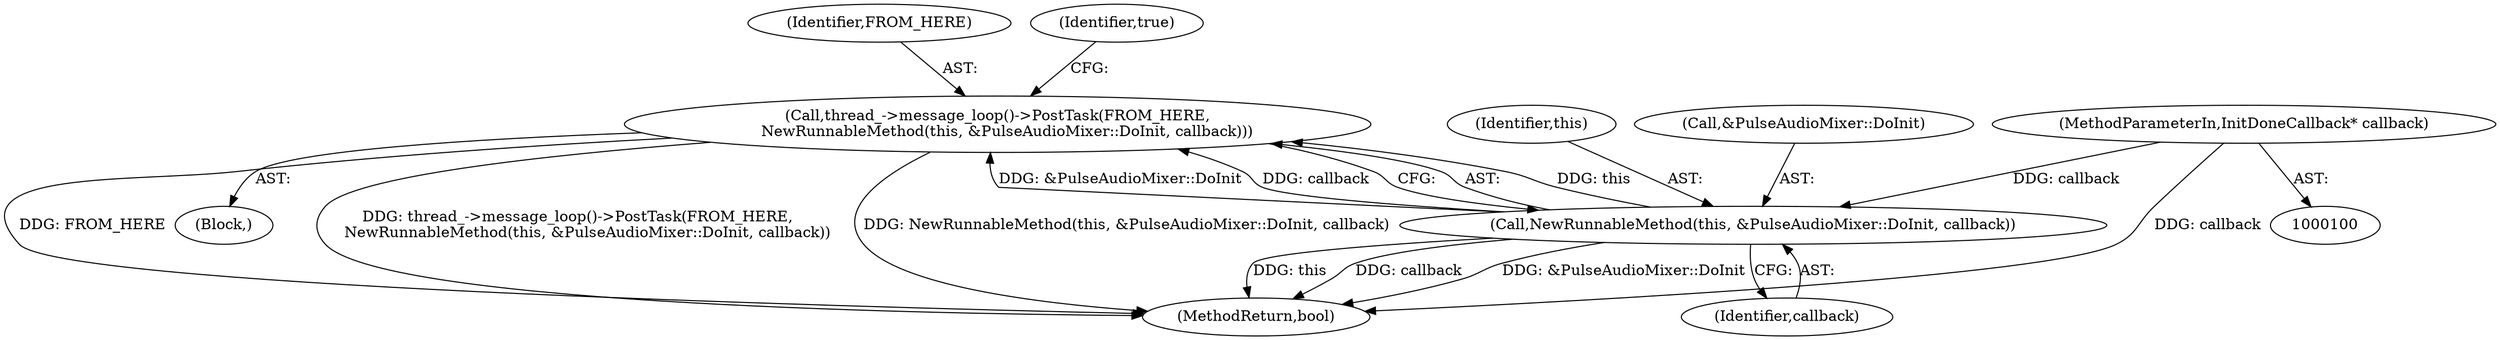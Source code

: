 digraph "1_Chrome_51dfe5e3b332bcea02fb4d4c7493ae841106dd9b_18@API" {
"1000108" [label="(Call,thread_->message_loop()->PostTask(FROM_HERE,\n    NewRunnableMethod(this, &PulseAudioMixer::DoInit, callback)))"];
"1000110" [label="(Call,NewRunnableMethod(this, &PulseAudioMixer::DoInit, callback))"];
"1000101" [label="(MethodParameterIn,InitDoneCallback* callback)"];
"1000109" [label="(Identifier,FROM_HERE)"];
"1000108" [label="(Call,thread_->message_loop()->PostTask(FROM_HERE,\n    NewRunnableMethod(this, &PulseAudioMixer::DoInit, callback)))"];
"1000114" [label="(Identifier,callback)"];
"1000111" [label="(Identifier,this)"];
"1000102" [label="(Block,)"];
"1000110" [label="(Call,NewRunnableMethod(this, &PulseAudioMixer::DoInit, callback))"];
"1000112" [label="(Call,&PulseAudioMixer::DoInit)"];
"1000116" [label="(Identifier,true)"];
"1000117" [label="(MethodReturn,bool)"];
"1000101" [label="(MethodParameterIn,InitDoneCallback* callback)"];
"1000108" -> "1000102"  [label="AST: "];
"1000108" -> "1000110"  [label="CFG: "];
"1000109" -> "1000108"  [label="AST: "];
"1000110" -> "1000108"  [label="AST: "];
"1000116" -> "1000108"  [label="CFG: "];
"1000108" -> "1000117"  [label="DDG: thread_->message_loop()->PostTask(FROM_HERE,\n    NewRunnableMethod(this, &PulseAudioMixer::DoInit, callback))"];
"1000108" -> "1000117"  [label="DDG: FROM_HERE"];
"1000108" -> "1000117"  [label="DDG: NewRunnableMethod(this, &PulseAudioMixer::DoInit, callback)"];
"1000110" -> "1000108"  [label="DDG: this"];
"1000110" -> "1000108"  [label="DDG: &PulseAudioMixer::DoInit"];
"1000110" -> "1000108"  [label="DDG: callback"];
"1000110" -> "1000114"  [label="CFG: "];
"1000111" -> "1000110"  [label="AST: "];
"1000112" -> "1000110"  [label="AST: "];
"1000114" -> "1000110"  [label="AST: "];
"1000110" -> "1000117"  [label="DDG: callback"];
"1000110" -> "1000117"  [label="DDG: &PulseAudioMixer::DoInit"];
"1000110" -> "1000117"  [label="DDG: this"];
"1000101" -> "1000110"  [label="DDG: callback"];
"1000101" -> "1000100"  [label="AST: "];
"1000101" -> "1000117"  [label="DDG: callback"];
}
